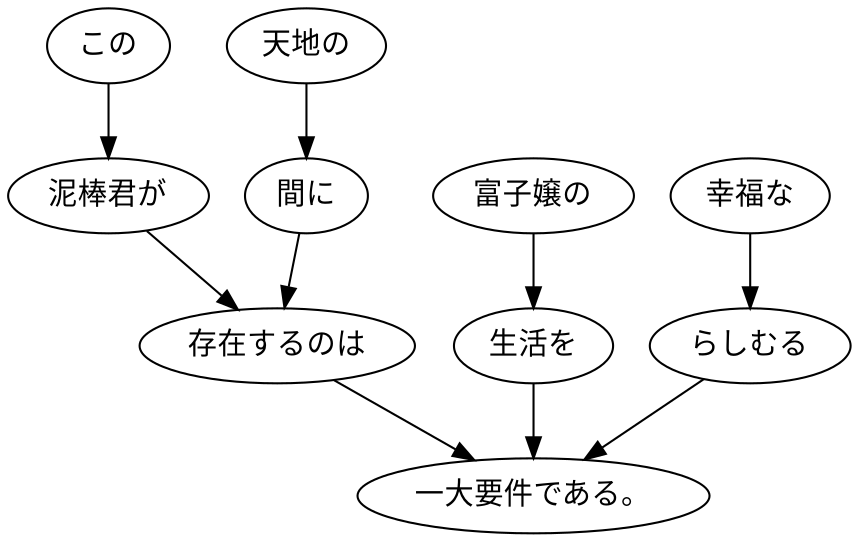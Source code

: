 digraph graph2816 {
	node0 [label="この"];
	node1 [label="泥棒君が"];
	node2 [label="天地の"];
	node3 [label="間に"];
	node4 [label="存在するのは"];
	node5 [label="富子嬢の"];
	node6 [label="生活を"];
	node7 [label="幸福な"];
	node8 [label="らしむる"];
	node9 [label="一大要件である。"];
	node0 -> node1;
	node1 -> node4;
	node2 -> node3;
	node3 -> node4;
	node4 -> node9;
	node5 -> node6;
	node6 -> node9;
	node7 -> node8;
	node8 -> node9;
}
